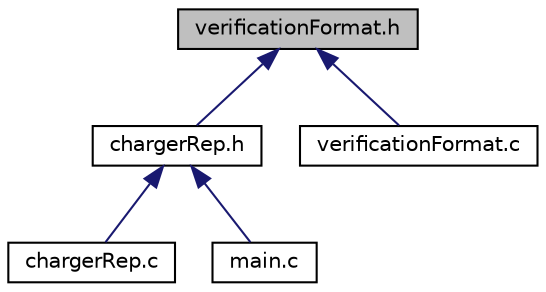 digraph "verificationFormat.h"
{
 // LATEX_PDF_SIZE
  edge [fontname="Helvetica",fontsize="10",labelfontname="Helvetica",labelfontsize="10"];
  node [fontname="Helvetica",fontsize="10",shape=record];
  Node1 [label="verificationFormat.h",height=0.2,width=0.4,color="black", fillcolor="grey75", style="filled", fontcolor="black",tooltip="Ce fichier contient les déclarations des fonctions pour vérifier le format des données GPS."];
  Node1 -> Node2 [dir="back",color="midnightblue",fontsize="10",style="solid",fontname="Helvetica"];
  Node2 [label="chargerRep.h",height=0.2,width=0.4,color="black", fillcolor="white", style="filled",URL="$chargerRep_8h.html",tooltip="Ce fichier contient les déclarations des fonctions pour charger les données GPS."];
  Node2 -> Node3 [dir="back",color="midnightblue",fontsize="10",style="solid",fontname="Helvetica"];
  Node3 [label="chargerRep.c",height=0.2,width=0.4,color="black", fillcolor="white", style="filled",URL="$chargerRep_8c.html",tooltip="Ce fichier contient les corps des fonctions pour charger et stocker les données GPS."];
  Node2 -> Node4 [dir="back",color="midnightblue",fontsize="10",style="solid",fontname="Helvetica"];
  Node4 [label="main.c",height=0.2,width=0.4,color="black", fillcolor="white", style="filled",URL="$main_8c.html",tooltip="Programme principal pour l'extraction et l'affichage de données GPS."];
  Node1 -> Node5 [dir="back",color="midnightblue",fontsize="10",style="solid",fontname="Helvetica"];
  Node5 [label="verificationFormat.c",height=0.2,width=0.4,color="black", fillcolor="white", style="filled",URL="$verificationFormat_8c.html",tooltip="Ce fichier contient les corps des fonctions pour vérifier le format des trames GPS."];
}
